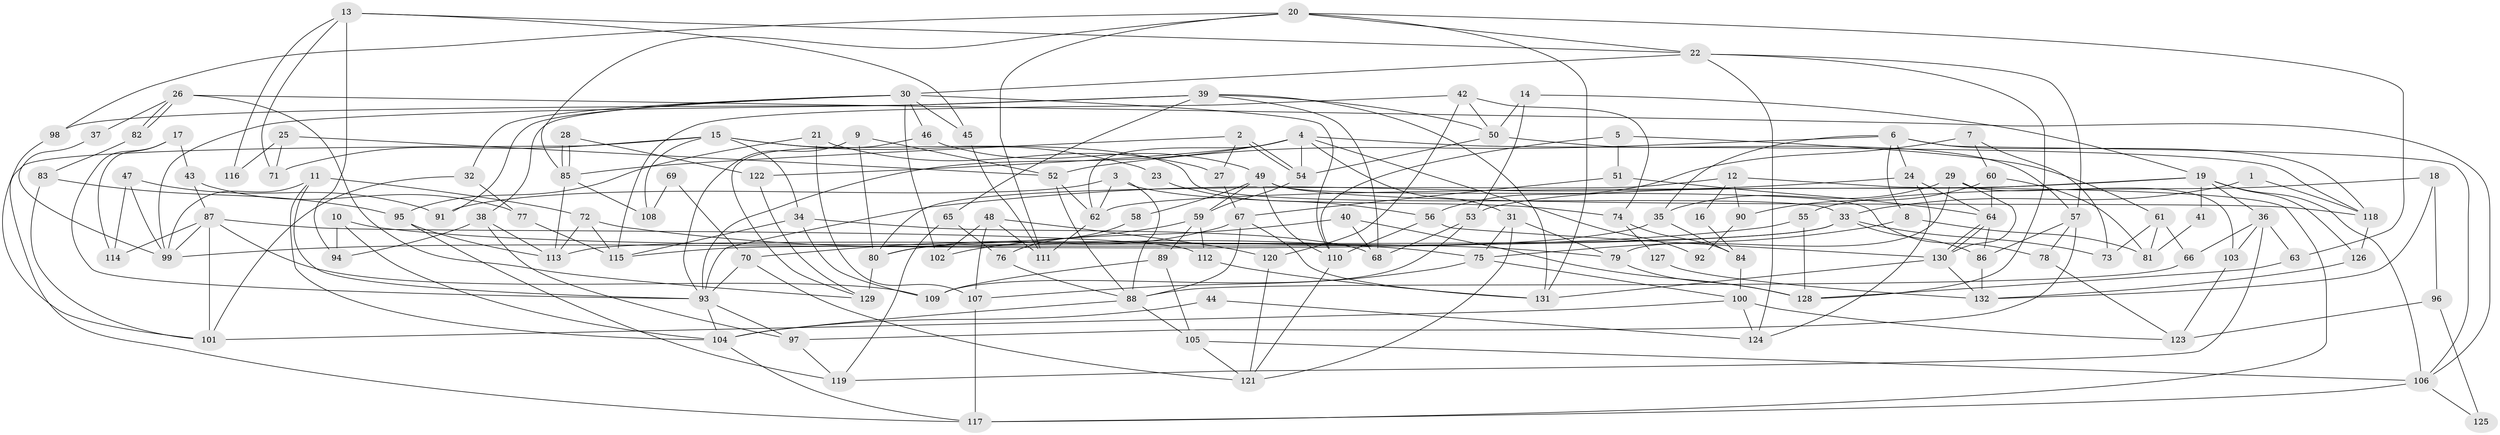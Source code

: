 // Generated by graph-tools (version 1.1) at 2025/02/03/09/25 03:02:06]
// undirected, 132 vertices, 264 edges
graph export_dot {
graph [start="1"]
  node [color=gray90,style=filled];
  1;
  2;
  3;
  4;
  5;
  6;
  7;
  8;
  9;
  10;
  11;
  12;
  13;
  14;
  15;
  16;
  17;
  18;
  19;
  20;
  21;
  22;
  23;
  24;
  25;
  26;
  27;
  28;
  29;
  30;
  31;
  32;
  33;
  34;
  35;
  36;
  37;
  38;
  39;
  40;
  41;
  42;
  43;
  44;
  45;
  46;
  47;
  48;
  49;
  50;
  51;
  52;
  53;
  54;
  55;
  56;
  57;
  58;
  59;
  60;
  61;
  62;
  63;
  64;
  65;
  66;
  67;
  68;
  69;
  70;
  71;
  72;
  73;
  74;
  75;
  76;
  77;
  78;
  79;
  80;
  81;
  82;
  83;
  84;
  85;
  86;
  87;
  88;
  89;
  90;
  91;
  92;
  93;
  94;
  95;
  96;
  97;
  98;
  99;
  100;
  101;
  102;
  103;
  104;
  105;
  106;
  107;
  108;
  109;
  110;
  111;
  112;
  113;
  114;
  115;
  116;
  117;
  118;
  119;
  120;
  121;
  122;
  123;
  124;
  125;
  126;
  127;
  128;
  129;
  130;
  131;
  132;
  1 -- 118;
  1 -- 33;
  2 -- 85;
  2 -- 54;
  2 -- 54;
  2 -- 27;
  3 -- 74;
  3 -- 62;
  3 -- 88;
  3 -- 91;
  4 -- 54;
  4 -- 118;
  4 -- 31;
  4 -- 62;
  4 -- 92;
  4 -- 93;
  4 -- 122;
  5 -- 51;
  5 -- 110;
  5 -- 61;
  6 -- 52;
  6 -- 24;
  6 -- 8;
  6 -- 35;
  6 -- 106;
  6 -- 118;
  7 -- 73;
  7 -- 60;
  7 -- 56;
  8 -- 75;
  8 -- 81;
  9 -- 93;
  9 -- 80;
  9 -- 52;
  10 -- 104;
  10 -- 94;
  10 -- 79;
  11 -- 93;
  11 -- 104;
  11 -- 72;
  11 -- 99;
  12 -- 117;
  12 -- 80;
  12 -- 16;
  12 -- 90;
  13 -- 45;
  13 -- 22;
  13 -- 71;
  13 -- 94;
  13 -- 116;
  14 -- 19;
  14 -- 50;
  14 -- 53;
  15 -- 34;
  15 -- 33;
  15 -- 23;
  15 -- 71;
  15 -- 108;
  15 -- 117;
  16 -- 84;
  17 -- 93;
  17 -- 114;
  17 -- 43;
  18 -- 55;
  18 -- 132;
  18 -- 96;
  19 -- 62;
  19 -- 53;
  19 -- 36;
  19 -- 41;
  19 -- 106;
  19 -- 126;
  20 -- 22;
  20 -- 131;
  20 -- 63;
  20 -- 85;
  20 -- 98;
  20 -- 111;
  21 -- 27;
  21 -- 107;
  21 -- 95;
  22 -- 128;
  22 -- 57;
  22 -- 30;
  22 -- 124;
  23 -- 56;
  24 -- 124;
  24 -- 64;
  24 -- 93;
  25 -- 71;
  25 -- 52;
  25 -- 116;
  26 -- 82;
  26 -- 82;
  26 -- 106;
  26 -- 37;
  26 -- 129;
  27 -- 67;
  28 -- 85;
  28 -- 85;
  28 -- 122;
  29 -- 130;
  29 -- 79;
  29 -- 35;
  29 -- 103;
  30 -- 110;
  30 -- 32;
  30 -- 38;
  30 -- 45;
  30 -- 46;
  30 -- 91;
  30 -- 102;
  31 -- 79;
  31 -- 75;
  31 -- 121;
  32 -- 101;
  32 -- 77;
  33 -- 115;
  33 -- 113;
  33 -- 73;
  33 -- 86;
  34 -- 68;
  34 -- 109;
  34 -- 115;
  35 -- 80;
  35 -- 84;
  36 -- 119;
  36 -- 63;
  36 -- 66;
  36 -- 103;
  37 -- 99;
  38 -- 113;
  38 -- 94;
  38 -- 97;
  39 -- 50;
  39 -- 98;
  39 -- 65;
  39 -- 68;
  39 -- 99;
  39 -- 131;
  40 -- 102;
  40 -- 68;
  40 -- 128;
  41 -- 81;
  42 -- 50;
  42 -- 120;
  42 -- 74;
  42 -- 115;
  43 -- 77;
  43 -- 87;
  44 -- 104;
  44 -- 124;
  45 -- 111;
  46 -- 129;
  46 -- 49;
  47 -- 99;
  47 -- 91;
  47 -- 114;
  48 -- 111;
  48 -- 107;
  48 -- 102;
  48 -- 120;
  49 -- 110;
  49 -- 58;
  49 -- 59;
  49 -- 78;
  49 -- 118;
  50 -- 54;
  50 -- 57;
  51 -- 64;
  51 -- 67;
  52 -- 88;
  52 -- 62;
  53 -- 109;
  53 -- 68;
  54 -- 59;
  55 -- 128;
  55 -- 99;
  56 -- 130;
  56 -- 110;
  57 -- 86;
  57 -- 97;
  57 -- 78;
  58 -- 76;
  59 -- 70;
  59 -- 89;
  59 -- 112;
  60 -- 81;
  60 -- 64;
  60 -- 90;
  61 -- 66;
  61 -- 73;
  61 -- 81;
  62 -- 111;
  63 -- 128;
  64 -- 86;
  64 -- 130;
  64 -- 130;
  65 -- 119;
  65 -- 76;
  66 -- 88;
  67 -- 88;
  67 -- 131;
  67 -- 80;
  69 -- 70;
  69 -- 108;
  70 -- 93;
  70 -- 121;
  72 -- 115;
  72 -- 75;
  72 -- 113;
  74 -- 84;
  74 -- 127;
  75 -- 100;
  75 -- 107;
  76 -- 88;
  77 -- 115;
  78 -- 123;
  79 -- 128;
  80 -- 129;
  82 -- 83;
  83 -- 101;
  83 -- 95;
  84 -- 100;
  85 -- 108;
  85 -- 113;
  86 -- 132;
  87 -- 99;
  87 -- 101;
  87 -- 109;
  87 -- 112;
  87 -- 114;
  88 -- 104;
  88 -- 105;
  89 -- 105;
  89 -- 109;
  90 -- 92;
  93 -- 97;
  93 -- 104;
  95 -- 113;
  95 -- 119;
  96 -- 123;
  96 -- 125;
  97 -- 119;
  98 -- 101;
  100 -- 123;
  100 -- 101;
  100 -- 124;
  103 -- 123;
  104 -- 117;
  105 -- 106;
  105 -- 121;
  106 -- 117;
  106 -- 125;
  107 -- 117;
  110 -- 121;
  112 -- 131;
  118 -- 126;
  120 -- 121;
  122 -- 129;
  126 -- 132;
  127 -- 132;
  130 -- 131;
  130 -- 132;
}
